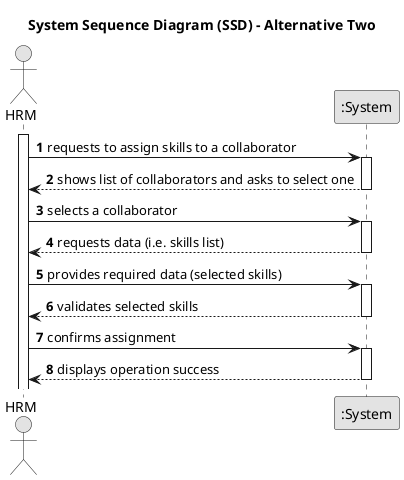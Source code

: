 @startuml
skinparam monochrome true
skinparam packageStyle rectangle
skinparam shadowing false

title System Sequence Diagram (SSD) - Alternative Two

autonumber

actor "HRM" as HRM
participant ":System" as System

activate HRM

    HRM -> System : requests to assign skills to a collaborator
    activate System

        System --> HRM : shows list of collaborators and asks to select one
    deactivate System

    HRM -> System : selects a collaborator
    activate System

        System --> HRM : requests data (i.e. skills list)
    deactivate System

    HRM -> System : provides required data (selected skills)
    activate System

        System --> HRM : validates selected skills
    deactivate System

    HRM -> System : confirms assignment
    activate System

        System --> HRM : displays operation success
    deactivate System
@enduml
